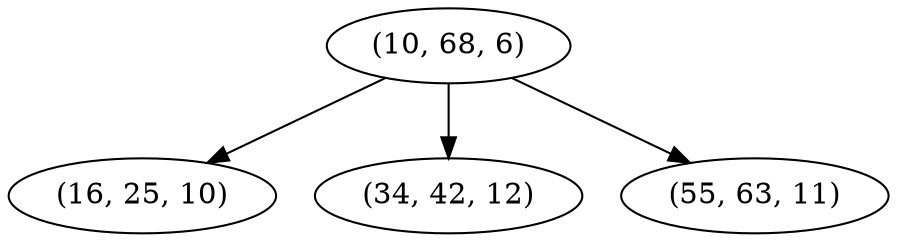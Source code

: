 digraph tree {
    "(10, 68, 6)";
    "(16, 25, 10)";
    "(34, 42, 12)";
    "(55, 63, 11)";
    "(10, 68, 6)" -> "(16, 25, 10)";
    "(10, 68, 6)" -> "(34, 42, 12)";
    "(10, 68, 6)" -> "(55, 63, 11)";
}
